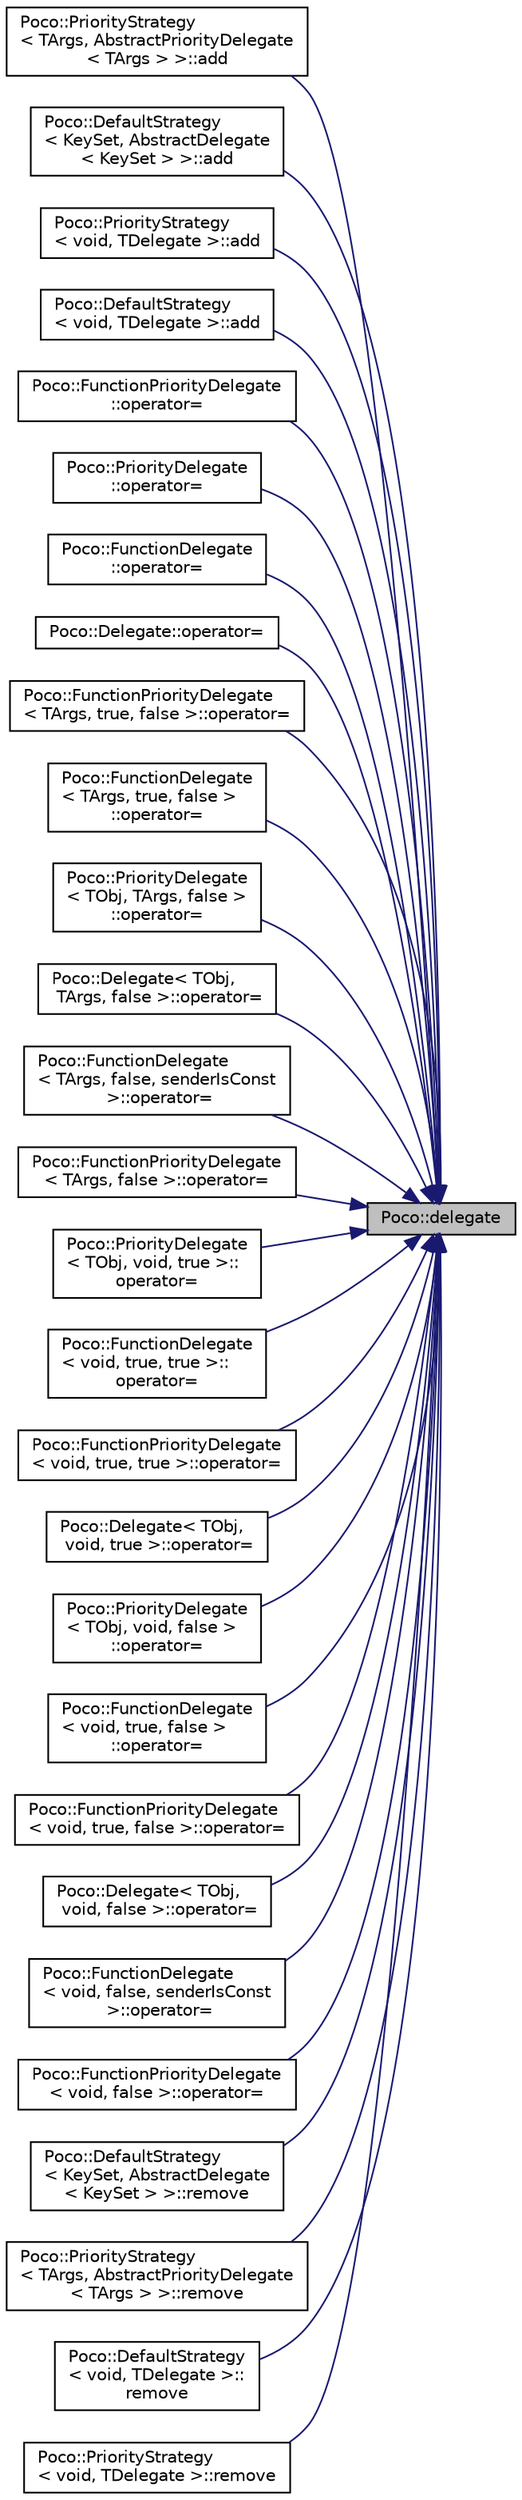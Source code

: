 digraph "Poco::delegate"
{
 // LATEX_PDF_SIZE
  edge [fontname="Helvetica",fontsize="10",labelfontname="Helvetica",labelfontsize="10"];
  node [fontname="Helvetica",fontsize="10",shape=record];
  rankdir="RL";
  Node1 [label="Poco::delegate",height=0.2,width=0.4,color="black", fillcolor="grey75", style="filled", fontcolor="black",tooltip=" "];
  Node1 -> Node2 [dir="back",color="midnightblue",fontsize="10",style="solid",fontname="Helvetica"];
  Node2 [label="Poco::PriorityStrategy\l\< TArgs, AbstractPriorityDelegate\l\< TArgs \> \>::add",height=0.2,width=0.4,color="black", fillcolor="white", style="filled",URL="$classPoco_1_1PriorityStrategy.html#a6bea85db7cc76a847ae9053ee329f315",tooltip=" "];
  Node1 -> Node3 [dir="back",color="midnightblue",fontsize="10",style="solid",fontname="Helvetica"];
  Node3 [label="Poco::DefaultStrategy\l\< KeySet, AbstractDelegate\l\< KeySet \> \>::add",height=0.2,width=0.4,color="black", fillcolor="white", style="filled",URL="$classPoco_1_1DefaultStrategy.html#a2fa0dfc036aaa111659a9c3e397313cc",tooltip=" "];
  Node1 -> Node4 [dir="back",color="midnightblue",fontsize="10",style="solid",fontname="Helvetica"];
  Node4 [label="Poco::PriorityStrategy\l\< void, TDelegate \>::add",height=0.2,width=0.4,color="black", fillcolor="white", style="filled",URL="$classPoco_1_1PriorityStrategy_3_01void_00_01TDelegate_01_4.html#a259a4aaf4735591c4b2c1f4c3921522f",tooltip=" "];
  Node1 -> Node5 [dir="back",color="midnightblue",fontsize="10",style="solid",fontname="Helvetica"];
  Node5 [label="Poco::DefaultStrategy\l\< void, TDelegate \>::add",height=0.2,width=0.4,color="black", fillcolor="white", style="filled",URL="$classPoco_1_1DefaultStrategy_3_01void_00_01TDelegate_01_4.html#ad397549abefab04818e56c7de85d1649",tooltip="Sends a notification to all registered delegates."];
  Node1 -> Node6 [dir="back",color="midnightblue",fontsize="10",style="solid",fontname="Helvetica"];
  Node6 [label="Poco::FunctionPriorityDelegate\l::operator=",height=0.2,width=0.4,color="black", fillcolor="white", style="filled",URL="$classPoco_1_1FunctionPriorityDelegate.html#a37acbfca66f13d4dddac345c34b74023",tooltip=" "];
  Node1 -> Node7 [dir="back",color="midnightblue",fontsize="10",style="solid",fontname="Helvetica"];
  Node7 [label="Poco::PriorityDelegate\l::operator=",height=0.2,width=0.4,color="black", fillcolor="white", style="filled",URL="$classPoco_1_1PriorityDelegate.html#aa57a3c836d07ac90c8ac7790b1188b65",tooltip=" "];
  Node1 -> Node8 [dir="back",color="midnightblue",fontsize="10",style="solid",fontname="Helvetica"];
  Node8 [label="Poco::FunctionDelegate\l::operator=",height=0.2,width=0.4,color="black", fillcolor="white", style="filled",URL="$classPoco_1_1FunctionDelegate.html#a8f37958836a0676e2621ca2af7ea5dbe",tooltip=" "];
  Node1 -> Node9 [dir="back",color="midnightblue",fontsize="10",style="solid",fontname="Helvetica"];
  Node9 [label="Poco::Delegate::operator=",height=0.2,width=0.4,color="black", fillcolor="white", style="filled",URL="$classPoco_1_1Delegate.html#a19031c0aefa4af4fd6aa9056f6c25076",tooltip=" "];
  Node1 -> Node10 [dir="back",color="midnightblue",fontsize="10",style="solid",fontname="Helvetica"];
  Node10 [label="Poco::FunctionPriorityDelegate\l\< TArgs, true, false \>::operator=",height=0.2,width=0.4,color="black", fillcolor="white", style="filled",URL="$classPoco_1_1FunctionPriorityDelegate_3_01TArgs_00_01true_00_01false_01_4.html#a85ad8e34efe434d6ee24a10b64bdafcf",tooltip=" "];
  Node1 -> Node11 [dir="back",color="midnightblue",fontsize="10",style="solid",fontname="Helvetica"];
  Node11 [label="Poco::FunctionDelegate\l\< TArgs, true, false \>\l::operator=",height=0.2,width=0.4,color="black", fillcolor="white", style="filled",URL="$classPoco_1_1FunctionDelegate_3_01TArgs_00_01true_00_01false_01_4.html#a499d5423003637d36e4314246f4077cd",tooltip=" "];
  Node1 -> Node12 [dir="back",color="midnightblue",fontsize="10",style="solid",fontname="Helvetica"];
  Node12 [label="Poco::PriorityDelegate\l\< TObj, TArgs, false \>\l::operator=",height=0.2,width=0.4,color="black", fillcolor="white", style="filled",URL="$classPoco_1_1PriorityDelegate_3_01TObj_00_01TArgs_00_01false_01_4.html#a3ed71be9b7cab802992ea1ed7bb375e3",tooltip=" "];
  Node1 -> Node13 [dir="back",color="midnightblue",fontsize="10",style="solid",fontname="Helvetica"];
  Node13 [label="Poco::Delegate\< TObj,\l TArgs, false \>::operator=",height=0.2,width=0.4,color="black", fillcolor="white", style="filled",URL="$classPoco_1_1Delegate_3_01TObj_00_01TArgs_00_01false_01_4.html#abd8c8deef3099c91ced8306856a539ec",tooltip=" "];
  Node1 -> Node14 [dir="back",color="midnightblue",fontsize="10",style="solid",fontname="Helvetica"];
  Node14 [label="Poco::FunctionDelegate\l\< TArgs, false, senderIsConst\l \>::operator=",height=0.2,width=0.4,color="black", fillcolor="white", style="filled",URL="$classPoco_1_1FunctionDelegate_3_01TArgs_00_01false_00_01senderIsConst_01_4.html#a4c4bcb877771eff321e156ca7704ef8f",tooltip=" "];
  Node1 -> Node15 [dir="back",color="midnightblue",fontsize="10",style="solid",fontname="Helvetica"];
  Node15 [label="Poco::FunctionPriorityDelegate\l\< TArgs, false \>::operator=",height=0.2,width=0.4,color="black", fillcolor="white", style="filled",URL="$classPoco_1_1FunctionPriorityDelegate_3_01TArgs_00_01false_01_4.html#af895717a8b526c851dcf90d2937c7262",tooltip=" "];
  Node1 -> Node16 [dir="back",color="midnightblue",fontsize="10",style="solid",fontname="Helvetica"];
  Node16 [label="Poco::PriorityDelegate\l\< TObj, void, true \>::\loperator=",height=0.2,width=0.4,color="black", fillcolor="white", style="filled",URL="$classPoco_1_1PriorityDelegate_3_01TObj_00_01void_00_01true_01_4.html#a7494e91a6c315115c18f65d063278ab2",tooltip=" "];
  Node1 -> Node17 [dir="back",color="midnightblue",fontsize="10",style="solid",fontname="Helvetica"];
  Node17 [label="Poco::FunctionDelegate\l\< void, true, true \>::\loperator=",height=0.2,width=0.4,color="black", fillcolor="white", style="filled",URL="$classPoco_1_1FunctionDelegate_3_01void_00_01true_00_01true_01_4.html#aa3456d96e97bf5b20faa5ad95e3ddc6d",tooltip=" "];
  Node1 -> Node18 [dir="back",color="midnightblue",fontsize="10",style="solid",fontname="Helvetica"];
  Node18 [label="Poco::FunctionPriorityDelegate\l\< void, true, true \>::operator=",height=0.2,width=0.4,color="black", fillcolor="white", style="filled",URL="$classPoco_1_1FunctionPriorityDelegate_3_01void_00_01true_00_01true_01_4.html#a30f9552a867e667d2cebec890099f9d7",tooltip=" "];
  Node1 -> Node19 [dir="back",color="midnightblue",fontsize="10",style="solid",fontname="Helvetica"];
  Node19 [label="Poco::Delegate\< TObj,\l void, true \>::operator=",height=0.2,width=0.4,color="black", fillcolor="white", style="filled",URL="$classPoco_1_1Delegate_3_01TObj_00_01void_00_01true_01_4.html#a8564cc1de4e05503deade939ec3a9f9b",tooltip=" "];
  Node1 -> Node20 [dir="back",color="midnightblue",fontsize="10",style="solid",fontname="Helvetica"];
  Node20 [label="Poco::PriorityDelegate\l\< TObj, void, false \>\l::operator=",height=0.2,width=0.4,color="black", fillcolor="white", style="filled",URL="$classPoco_1_1PriorityDelegate_3_01TObj_00_01void_00_01false_01_4.html#a8e773816be9ba769286124a013c3506a",tooltip=" "];
  Node1 -> Node21 [dir="back",color="midnightblue",fontsize="10",style="solid",fontname="Helvetica"];
  Node21 [label="Poco::FunctionDelegate\l\< void, true, false \>\l::operator=",height=0.2,width=0.4,color="black", fillcolor="white", style="filled",URL="$classPoco_1_1FunctionDelegate_3_01void_00_01true_00_01false_01_4.html#ade228ff344eaeae1b93800ff73f9f295",tooltip=" "];
  Node1 -> Node22 [dir="back",color="midnightblue",fontsize="10",style="solid",fontname="Helvetica"];
  Node22 [label="Poco::FunctionPriorityDelegate\l\< void, true, false \>::operator=",height=0.2,width=0.4,color="black", fillcolor="white", style="filled",URL="$classPoco_1_1FunctionPriorityDelegate_3_01void_00_01true_00_01false_01_4.html#a7b0524f70ca05d61ccacde60c16c4748",tooltip=" "];
  Node1 -> Node23 [dir="back",color="midnightblue",fontsize="10",style="solid",fontname="Helvetica"];
  Node23 [label="Poco::Delegate\< TObj,\l void, false \>::operator=",height=0.2,width=0.4,color="black", fillcolor="white", style="filled",URL="$classPoco_1_1Delegate_3_01TObj_00_01void_00_01false_01_4.html#a666cd3855b3b6f26dc94f2b1776ccfbd",tooltip=" "];
  Node1 -> Node24 [dir="back",color="midnightblue",fontsize="10",style="solid",fontname="Helvetica"];
  Node24 [label="Poco::FunctionDelegate\l\< void, false, senderIsConst\l \>::operator=",height=0.2,width=0.4,color="black", fillcolor="white", style="filled",URL="$classPoco_1_1FunctionDelegate_3_01void_00_01false_00_01senderIsConst_01_4.html#a633aa1b2faf7ef08788614d76fe8e4aa",tooltip=" "];
  Node1 -> Node25 [dir="back",color="midnightblue",fontsize="10",style="solid",fontname="Helvetica"];
  Node25 [label="Poco::FunctionPriorityDelegate\l\< void, false \>::operator=",height=0.2,width=0.4,color="black", fillcolor="white", style="filled",URL="$classPoco_1_1FunctionPriorityDelegate_3_01void_00_01false_01_4.html#ac706b83488b11e0308a5cacb92af6d31",tooltip=" "];
  Node1 -> Node26 [dir="back",color="midnightblue",fontsize="10",style="solid",fontname="Helvetica"];
  Node26 [label="Poco::DefaultStrategy\l\< KeySet, AbstractDelegate\l\< KeySet \> \>::remove",height=0.2,width=0.4,color="black", fillcolor="white", style="filled",URL="$classPoco_1_1DefaultStrategy.html#a47b4af99c6e18c567c3341323f15d408",tooltip=" "];
  Node1 -> Node27 [dir="back",color="midnightblue",fontsize="10",style="solid",fontname="Helvetica"];
  Node27 [label="Poco::PriorityStrategy\l\< TArgs, AbstractPriorityDelegate\l\< TArgs \> \>::remove",height=0.2,width=0.4,color="black", fillcolor="white", style="filled",URL="$classPoco_1_1PriorityStrategy.html#a9462afeef4df91d29595c91adebefe2f",tooltip=" "];
  Node1 -> Node28 [dir="back",color="midnightblue",fontsize="10",style="solid",fontname="Helvetica"];
  Node28 [label="Poco::DefaultStrategy\l\< void, TDelegate \>::\lremove",height=0.2,width=0.4,color="black", fillcolor="white", style="filled",URL="$classPoco_1_1DefaultStrategy_3_01void_00_01TDelegate_01_4.html#ac2373fd42d0c4d71a41b02955c7f56c0",tooltip="Adds a delegate to the strategy."];
  Node1 -> Node29 [dir="back",color="midnightblue",fontsize="10",style="solid",fontname="Helvetica"];
  Node29 [label="Poco::PriorityStrategy\l\< void, TDelegate \>::remove",height=0.2,width=0.4,color="black", fillcolor="white", style="filled",URL="$classPoco_1_1PriorityStrategy_3_01void_00_01TDelegate_01_4.html#a72a4f6c30e78fe374c6c807941b8efd5",tooltip=" "];
}
